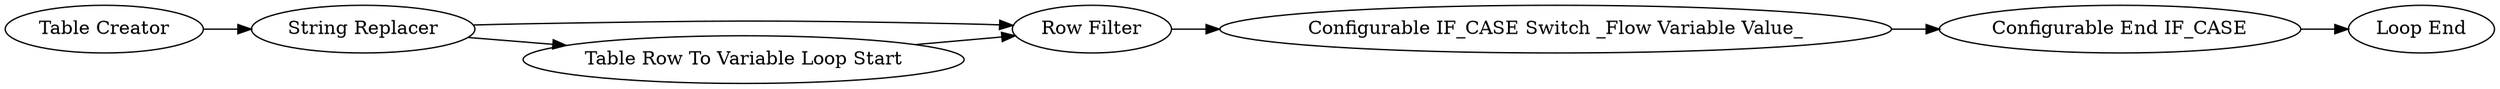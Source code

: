 digraph {
	1111 -> 1113
	1108 -> 1109
	1113 -> 1114
	1109 -> 1112
	1110 -> 1112
	1112 -> 1111
	1109 -> 1110
	1108 [label="Table Creator"]
	1113 [label="Configurable End IF_CASE"]
	1109 [label="String Replacer"]
	1111 [label="Configurable IF_CASE Switch _Flow Variable Value_"]
	1114 [label="Loop End"]
	1110 [label="Table Row To Variable Loop Start"]
	1112 [label="Row Filter"]
	rankdir=LR
}

